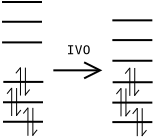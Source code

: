 <?xml version="1.0"?>
<dia:diagram xmlns:dia="http://www.lysator.liu.se/~alla/dia/">
  <dia:layer name="Background" visible="true">
    <dia:object type="Standard - Line" version="0" id="O0">
      <dia:attribute name="obj_pos">
        <dia:point val="3.95,3.05"/>
      </dia:attribute>
      <dia:attribute name="obj_bb">
        <dia:rectangle val="3.9,3;6,3.1"/>
      </dia:attribute>
      <dia:attribute name="conn_endpoints">
        <dia:point val="3.95,3.05"/>
        <dia:point val="5.95,3.05"/>
      </dia:attribute>
      <dia:attribute name="numcp">
        <dia:int val="1"/>
      </dia:attribute>
    </dia:object>
    <dia:object type="Standard - Line" version="0" id="O1">
      <dia:attribute name="obj_pos">
        <dia:point val="4.013,5.025"/>
      </dia:attribute>
      <dia:attribute name="obj_bb">
        <dia:rectangle val="3.962,4.975;6.062,5.075"/>
      </dia:attribute>
      <dia:attribute name="conn_endpoints">
        <dia:point val="4.013,5.025"/>
        <dia:point val="6.013,5.025"/>
      </dia:attribute>
      <dia:attribute name="numcp">
        <dia:int val="1"/>
      </dia:attribute>
    </dia:object>
    <dia:object type="Standard - Line" version="0" id="O2">
      <dia:attribute name="obj_pos">
        <dia:point val="3.997,6.043"/>
      </dia:attribute>
      <dia:attribute name="obj_bb">
        <dia:rectangle val="3.947,5.993;6.047,6.093"/>
      </dia:attribute>
      <dia:attribute name="conn_endpoints">
        <dia:point val="3.997,6.043"/>
        <dia:point val="5.997,6.043"/>
      </dia:attribute>
      <dia:attribute name="numcp">
        <dia:int val="1"/>
      </dia:attribute>
    </dia:object>
    <dia:object type="Standard - Line" version="0" id="O3">
      <dia:attribute name="obj_pos">
        <dia:point val="3.997,7.018"/>
      </dia:attribute>
      <dia:attribute name="obj_bb">
        <dia:rectangle val="3.947,6.968;6.047,7.068"/>
      </dia:attribute>
      <dia:attribute name="conn_endpoints">
        <dia:point val="3.997,7.018"/>
        <dia:point val="5.997,7.018"/>
      </dia:attribute>
      <dia:attribute name="numcp">
        <dia:int val="1"/>
      </dia:attribute>
    </dia:object>
    <dia:object type="Standard - Line" version="0" id="O4">
      <dia:attribute name="obj_pos">
        <dia:point val="3.947,2.018"/>
      </dia:attribute>
      <dia:attribute name="obj_bb">
        <dia:rectangle val="3.897,1.968;5.997,2.068"/>
      </dia:attribute>
      <dia:attribute name="conn_endpoints">
        <dia:point val="3.947,2.018"/>
        <dia:point val="5.947,2.018"/>
      </dia:attribute>
      <dia:attribute name="numcp">
        <dia:int val="1"/>
      </dia:attribute>
    </dia:object>
    <dia:object type="Standard - Line" version="0" id="O5">
      <dia:attribute name="obj_pos">
        <dia:point val="3.947,1.03"/>
      </dia:attribute>
      <dia:attribute name="obj_bb">
        <dia:rectangle val="3.897,0.98;5.997,1.08"/>
      </dia:attribute>
      <dia:attribute name="conn_endpoints">
        <dia:point val="3.947,1.03"/>
        <dia:point val="5.947,1.03"/>
      </dia:attribute>
      <dia:attribute name="numcp">
        <dia:int val="1"/>
      </dia:attribute>
    </dia:object>
    <dia:group>
      <dia:object type="Standard - Line" version="0" id="O6">
        <dia:attribute name="obj_pos">
          <dia:point val="5.117,4.311"/>
        </dia:attribute>
        <dia:attribute name="obj_bb">
          <dia:rectangle val="5.092,4.286;5.142,5.732"/>
        </dia:attribute>
        <dia:attribute name="conn_endpoints">
          <dia:point val="5.117,4.311"/>
          <dia:point val="5.117,5.707"/>
        </dia:attribute>
        <dia:attribute name="numcp">
          <dia:int val="1"/>
        </dia:attribute>
        <dia:attribute name="line_width">
          <dia:real val="0.05"/>
        </dia:attribute>
      </dia:object>
      <dia:object type="Standard - Line" version="0" id="O7">
        <dia:attribute name="obj_pos">
          <dia:point val="4.872,4.302"/>
        </dia:attribute>
        <dia:attribute name="obj_bb">
          <dia:rectangle val="4.845,4.277;4.897,5.732"/>
        </dia:attribute>
        <dia:attribute name="conn_endpoints">
          <dia:point val="4.872,4.302"/>
          <dia:point val="4.87,5.707"/>
        </dia:attribute>
        <dia:attribute name="numcp">
          <dia:int val="1"/>
        </dia:attribute>
        <dia:attribute name="line_width">
          <dia:real val="0.05"/>
        </dia:attribute>
      </dia:object>
      <dia:object type="Standard - Line" version="0" id="O8">
        <dia:attribute name="obj_pos">
          <dia:point val="4.87,4.311"/>
        </dia:attribute>
        <dia:attribute name="obj_bb">
          <dia:rectangle val="4.621,4.292;4.889,4.613"/>
        </dia:attribute>
        <dia:attribute name="conn_endpoints">
          <dia:point val="4.87,4.311"/>
          <dia:point val="4.64,4.594"/>
        </dia:attribute>
        <dia:attribute name="numcp">
          <dia:int val="1"/>
        </dia:attribute>
        <dia:attribute name="line_width">
          <dia:real val="0.05"/>
        </dia:attribute>
      </dia:object>
      <dia:object type="Standard - Line" version="0" id="O9">
        <dia:attribute name="obj_pos">
          <dia:point val="5.331,5.408"/>
        </dia:attribute>
        <dia:attribute name="obj_bb">
          <dia:rectangle val="5.082,5.389;5.35,5.71"/>
        </dia:attribute>
        <dia:attribute name="conn_endpoints">
          <dia:point val="5.331,5.408"/>
          <dia:point val="5.101,5.691"/>
        </dia:attribute>
        <dia:attribute name="numcp">
          <dia:int val="1"/>
        </dia:attribute>
        <dia:attribute name="line_width">
          <dia:real val="0.05"/>
        </dia:attribute>
      </dia:object>
    </dia:group>
    <dia:group>
      <dia:object type="Standard - Line" version="0" id="O10">
        <dia:attribute name="obj_pos">
          <dia:point val="4.677,5.334"/>
        </dia:attribute>
        <dia:attribute name="obj_bb">
          <dia:rectangle val="4.652,5.309;4.702,6.755"/>
        </dia:attribute>
        <dia:attribute name="conn_endpoints">
          <dia:point val="4.677,5.334"/>
          <dia:point val="4.677,6.73"/>
        </dia:attribute>
        <dia:attribute name="numcp">
          <dia:int val="1"/>
        </dia:attribute>
        <dia:attribute name="line_width">
          <dia:real val="0.05"/>
        </dia:attribute>
      </dia:object>
      <dia:object type="Standard - Line" version="0" id="O11">
        <dia:attribute name="obj_pos">
          <dia:point val="4.432,5.325"/>
        </dia:attribute>
        <dia:attribute name="obj_bb">
          <dia:rectangle val="4.405,5.3;4.457,6.755"/>
        </dia:attribute>
        <dia:attribute name="conn_endpoints">
          <dia:point val="4.432,5.325"/>
          <dia:point val="4.43,6.73"/>
        </dia:attribute>
        <dia:attribute name="numcp">
          <dia:int val="1"/>
        </dia:attribute>
        <dia:attribute name="line_width">
          <dia:real val="0.05"/>
        </dia:attribute>
      </dia:object>
      <dia:object type="Standard - Line" version="0" id="O12">
        <dia:attribute name="obj_pos">
          <dia:point val="4.43,5.334"/>
        </dia:attribute>
        <dia:attribute name="obj_bb">
          <dia:rectangle val="4.181,5.314;4.449,5.636"/>
        </dia:attribute>
        <dia:attribute name="conn_endpoints">
          <dia:point val="4.43,5.334"/>
          <dia:point val="4.2,5.617"/>
        </dia:attribute>
        <dia:attribute name="numcp">
          <dia:int val="1"/>
        </dia:attribute>
        <dia:attribute name="line_width">
          <dia:real val="0.05"/>
        </dia:attribute>
      </dia:object>
      <dia:object type="Standard - Line" version="0" id="O13">
        <dia:attribute name="obj_pos">
          <dia:point val="4.891,6.431"/>
        </dia:attribute>
        <dia:attribute name="obj_bb">
          <dia:rectangle val="4.642,6.412;4.911,6.733"/>
        </dia:attribute>
        <dia:attribute name="conn_endpoints">
          <dia:point val="4.891,6.431"/>
          <dia:point val="4.661,6.714"/>
        </dia:attribute>
        <dia:attribute name="numcp">
          <dia:int val="1"/>
        </dia:attribute>
        <dia:attribute name="line_width">
          <dia:real val="0.05"/>
        </dia:attribute>
      </dia:object>
    </dia:group>
    <dia:group>
      <dia:object type="Standard - Line" version="0" id="O14">
        <dia:attribute name="obj_pos">
          <dia:point val="5.49,6.323"/>
        </dia:attribute>
        <dia:attribute name="obj_bb">
          <dia:rectangle val="5.465,6.298;5.515,7.744"/>
        </dia:attribute>
        <dia:attribute name="conn_endpoints">
          <dia:point val="5.49,6.323"/>
          <dia:point val="5.49,7.719"/>
        </dia:attribute>
        <dia:attribute name="numcp">
          <dia:int val="1"/>
        </dia:attribute>
        <dia:attribute name="line_width">
          <dia:real val="0.05"/>
        </dia:attribute>
      </dia:object>
      <dia:object type="Standard - Line" version="0" id="O15">
        <dia:attribute name="obj_pos">
          <dia:point val="5.244,6.315"/>
        </dia:attribute>
        <dia:attribute name="obj_bb">
          <dia:rectangle val="5.218,6.29;5.269,7.744"/>
        </dia:attribute>
        <dia:attribute name="conn_endpoints">
          <dia:point val="5.244,6.315"/>
          <dia:point val="5.243,7.719"/>
        </dia:attribute>
        <dia:attribute name="numcp">
          <dia:int val="1"/>
        </dia:attribute>
        <dia:attribute name="line_width">
          <dia:real val="0.05"/>
        </dia:attribute>
      </dia:object>
      <dia:object type="Standard - Line" version="0" id="O16">
        <dia:attribute name="obj_pos">
          <dia:point val="5.243,6.323"/>
        </dia:attribute>
        <dia:attribute name="obj_bb">
          <dia:rectangle val="4.994,6.304;5.262,6.625"/>
        </dia:attribute>
        <dia:attribute name="conn_endpoints">
          <dia:point val="5.243,6.323"/>
          <dia:point val="5.013,6.606"/>
        </dia:attribute>
        <dia:attribute name="numcp">
          <dia:int val="1"/>
        </dia:attribute>
        <dia:attribute name="line_width">
          <dia:real val="0.05"/>
        </dia:attribute>
      </dia:object>
      <dia:object type="Standard - Line" version="0" id="O17">
        <dia:attribute name="obj_pos">
          <dia:point val="5.704,7.42"/>
        </dia:attribute>
        <dia:attribute name="obj_bb">
          <dia:rectangle val="5.455,7.401;5.723,7.722"/>
        </dia:attribute>
        <dia:attribute name="conn_endpoints">
          <dia:point val="5.704,7.42"/>
          <dia:point val="5.474,7.703"/>
        </dia:attribute>
        <dia:attribute name="numcp">
          <dia:int val="1"/>
        </dia:attribute>
        <dia:attribute name="line_width">
          <dia:real val="0.05"/>
        </dia:attribute>
      </dia:object>
    </dia:group>
    <dia:object type="Standard - Line" version="0" id="O18">
      <dia:attribute name="obj_pos">
        <dia:point val="9.467,3.967"/>
      </dia:attribute>
      <dia:attribute name="obj_bb">
        <dia:rectangle val="9.417,3.917;11.517,4.017"/>
      </dia:attribute>
      <dia:attribute name="conn_endpoints">
        <dia:point val="9.467,3.967"/>
        <dia:point val="11.467,3.967"/>
      </dia:attribute>
      <dia:attribute name="numcp">
        <dia:int val="1"/>
      </dia:attribute>
    </dia:object>
    <dia:object type="Standard - Line" version="0" id="O19">
      <dia:attribute name="obj_pos">
        <dia:point val="9.479,5.042"/>
      </dia:attribute>
      <dia:attribute name="obj_bb">
        <dia:rectangle val="9.429,4.992;11.53,5.092"/>
      </dia:attribute>
      <dia:attribute name="conn_endpoints">
        <dia:point val="9.479,5.042"/>
        <dia:point val="11.479,5.042"/>
      </dia:attribute>
      <dia:attribute name="numcp">
        <dia:int val="1"/>
      </dia:attribute>
    </dia:object>
    <dia:object type="Standard - Line" version="0" id="O20">
      <dia:attribute name="obj_pos">
        <dia:point val="9.464,6.06"/>
      </dia:attribute>
      <dia:attribute name="obj_bb">
        <dia:rectangle val="9.414,6.01;11.514,6.11"/>
      </dia:attribute>
      <dia:attribute name="conn_endpoints">
        <dia:point val="9.464,6.06"/>
        <dia:point val="11.464,6.06"/>
      </dia:attribute>
      <dia:attribute name="numcp">
        <dia:int val="1"/>
      </dia:attribute>
    </dia:object>
    <dia:object type="Standard - Line" version="0" id="O21">
      <dia:attribute name="obj_pos">
        <dia:point val="9.464,7.035"/>
      </dia:attribute>
      <dia:attribute name="obj_bb">
        <dia:rectangle val="9.414,6.985;11.514,7.085"/>
      </dia:attribute>
      <dia:attribute name="conn_endpoints">
        <dia:point val="9.464,7.035"/>
        <dia:point val="11.464,7.035"/>
      </dia:attribute>
      <dia:attribute name="numcp">
        <dia:int val="1"/>
      </dia:attribute>
    </dia:object>
    <dia:object type="Standard - Line" version="0" id="O22">
      <dia:attribute name="obj_pos">
        <dia:point val="9.464,2.935"/>
      </dia:attribute>
      <dia:attribute name="obj_bb">
        <dia:rectangle val="9.414,2.885;11.514,2.985"/>
      </dia:attribute>
      <dia:attribute name="conn_endpoints">
        <dia:point val="9.464,2.935"/>
        <dia:point val="11.464,2.935"/>
      </dia:attribute>
      <dia:attribute name="numcp">
        <dia:int val="1"/>
      </dia:attribute>
    </dia:object>
    <dia:object type="Standard - Line" version="0" id="O23">
      <dia:attribute name="obj_pos">
        <dia:point val="9.464,1.947"/>
      </dia:attribute>
      <dia:attribute name="obj_bb">
        <dia:rectangle val="9.414,1.897;11.514,1.997"/>
      </dia:attribute>
      <dia:attribute name="conn_endpoints">
        <dia:point val="9.464,1.947"/>
        <dia:point val="11.464,1.947"/>
      </dia:attribute>
      <dia:attribute name="numcp">
        <dia:int val="1"/>
      </dia:attribute>
    </dia:object>
    <dia:group>
      <dia:object type="Standard - Line" version="0" id="O24">
        <dia:attribute name="obj_pos">
          <dia:point val="10.584,4.328"/>
        </dia:attribute>
        <dia:attribute name="obj_bb">
          <dia:rectangle val="10.559,4.303;10.609,5.749"/>
        </dia:attribute>
        <dia:attribute name="conn_endpoints">
          <dia:point val="10.584,4.328"/>
          <dia:point val="10.584,5.724"/>
        </dia:attribute>
        <dia:attribute name="numcp">
          <dia:int val="1"/>
        </dia:attribute>
        <dia:attribute name="line_width">
          <dia:real val="0.05"/>
        </dia:attribute>
      </dia:object>
      <dia:object type="Standard - Line" version="0" id="O25">
        <dia:attribute name="obj_pos">
          <dia:point val="10.338,4.319"/>
        </dia:attribute>
        <dia:attribute name="obj_bb">
          <dia:rectangle val="10.312,4.294;10.364,5.749"/>
        </dia:attribute>
        <dia:attribute name="conn_endpoints">
          <dia:point val="10.338,4.319"/>
          <dia:point val="10.337,5.724"/>
        </dia:attribute>
        <dia:attribute name="numcp">
          <dia:int val="1"/>
        </dia:attribute>
        <dia:attribute name="line_width">
          <dia:real val="0.05"/>
        </dia:attribute>
      </dia:object>
      <dia:object type="Standard - Line" version="0" id="O26">
        <dia:attribute name="obj_pos">
          <dia:point val="10.337,4.328"/>
        </dia:attribute>
        <dia:attribute name="obj_bb">
          <dia:rectangle val="10.088,4.308;10.356,4.63"/>
        </dia:attribute>
        <dia:attribute name="conn_endpoints">
          <dia:point val="10.337,4.328"/>
          <dia:point val="10.107,4.611"/>
        </dia:attribute>
        <dia:attribute name="numcp">
          <dia:int val="1"/>
        </dia:attribute>
        <dia:attribute name="line_width">
          <dia:real val="0.05"/>
        </dia:attribute>
      </dia:object>
      <dia:object type="Standard - Line" version="0" id="O27">
        <dia:attribute name="obj_pos">
          <dia:point val="10.798,5.425"/>
        </dia:attribute>
        <dia:attribute name="obj_bb">
          <dia:rectangle val="10.549,5.406;10.817,5.727"/>
        </dia:attribute>
        <dia:attribute name="conn_endpoints">
          <dia:point val="10.798,5.425"/>
          <dia:point val="10.568,5.708"/>
        </dia:attribute>
        <dia:attribute name="numcp">
          <dia:int val="1"/>
        </dia:attribute>
        <dia:attribute name="line_width">
          <dia:real val="0.05"/>
        </dia:attribute>
      </dia:object>
    </dia:group>
    <dia:group>
      <dia:object type="Standard - Line" version="0" id="O28">
        <dia:attribute name="obj_pos">
          <dia:point val="10.144,5.351"/>
        </dia:attribute>
        <dia:attribute name="obj_bb">
          <dia:rectangle val="10.119,5.326;10.169,6.772"/>
        </dia:attribute>
        <dia:attribute name="conn_endpoints">
          <dia:point val="10.144,5.351"/>
          <dia:point val="10.144,6.747"/>
        </dia:attribute>
        <dia:attribute name="numcp">
          <dia:int val="1"/>
        </dia:attribute>
        <dia:attribute name="line_width">
          <dia:real val="0.05"/>
        </dia:attribute>
      </dia:object>
      <dia:object type="Standard - Line" version="0" id="O29">
        <dia:attribute name="obj_pos">
          <dia:point val="9.899,5.342"/>
        </dia:attribute>
        <dia:attribute name="obj_bb">
          <dia:rectangle val="9.872,5.317;9.924,6.772"/>
        </dia:attribute>
        <dia:attribute name="conn_endpoints">
          <dia:point val="9.899,5.342"/>
          <dia:point val="9.897,6.747"/>
        </dia:attribute>
        <dia:attribute name="numcp">
          <dia:int val="1"/>
        </dia:attribute>
        <dia:attribute name="line_width">
          <dia:real val="0.05"/>
        </dia:attribute>
      </dia:object>
      <dia:object type="Standard - Line" version="0" id="O30">
        <dia:attribute name="obj_pos">
          <dia:point val="9.897,5.351"/>
        </dia:attribute>
        <dia:attribute name="obj_bb">
          <dia:rectangle val="9.648,5.331;9.916,5.653"/>
        </dia:attribute>
        <dia:attribute name="conn_endpoints">
          <dia:point val="9.897,5.351"/>
          <dia:point val="9.667,5.633"/>
        </dia:attribute>
        <dia:attribute name="numcp">
          <dia:int val="1"/>
        </dia:attribute>
        <dia:attribute name="line_width">
          <dia:real val="0.05"/>
        </dia:attribute>
      </dia:object>
      <dia:object type="Standard - Line" version="0" id="O31">
        <dia:attribute name="obj_pos">
          <dia:point val="10.358,6.448"/>
        </dia:attribute>
        <dia:attribute name="obj_bb">
          <dia:rectangle val="10.109,6.428;10.377,6.75"/>
        </dia:attribute>
        <dia:attribute name="conn_endpoints">
          <dia:point val="10.358,6.448"/>
          <dia:point val="10.128,6.731"/>
        </dia:attribute>
        <dia:attribute name="numcp">
          <dia:int val="1"/>
        </dia:attribute>
        <dia:attribute name="line_width">
          <dia:real val="0.05"/>
        </dia:attribute>
      </dia:object>
    </dia:group>
    <dia:group>
      <dia:object type="Standard - Line" version="0" id="O32">
        <dia:attribute name="obj_pos">
          <dia:point val="10.957,6.34"/>
        </dia:attribute>
        <dia:attribute name="obj_bb">
          <dia:rectangle val="10.932,6.315;10.982,7.761"/>
        </dia:attribute>
        <dia:attribute name="conn_endpoints">
          <dia:point val="10.957,6.34"/>
          <dia:point val="10.957,7.736"/>
        </dia:attribute>
        <dia:attribute name="numcp">
          <dia:int val="1"/>
        </dia:attribute>
        <dia:attribute name="line_width">
          <dia:real val="0.05"/>
        </dia:attribute>
      </dia:object>
      <dia:object type="Standard - Line" version="0" id="O33">
        <dia:attribute name="obj_pos">
          <dia:point val="10.711,6.332"/>
        </dia:attribute>
        <dia:attribute name="obj_bb">
          <dia:rectangle val="10.685,6.307;10.736,7.761"/>
        </dia:attribute>
        <dia:attribute name="conn_endpoints">
          <dia:point val="10.711,6.332"/>
          <dia:point val="10.71,7.736"/>
        </dia:attribute>
        <dia:attribute name="numcp">
          <dia:int val="1"/>
        </dia:attribute>
        <dia:attribute name="line_width">
          <dia:real val="0.05"/>
        </dia:attribute>
      </dia:object>
      <dia:object type="Standard - Line" version="0" id="O34">
        <dia:attribute name="obj_pos">
          <dia:point val="10.71,6.34"/>
        </dia:attribute>
        <dia:attribute name="obj_bb">
          <dia:rectangle val="10.461,6.321;10.729,6.642"/>
        </dia:attribute>
        <dia:attribute name="conn_endpoints">
          <dia:point val="10.71,6.34"/>
          <dia:point val="10.48,6.623"/>
        </dia:attribute>
        <dia:attribute name="numcp">
          <dia:int val="1"/>
        </dia:attribute>
        <dia:attribute name="line_width">
          <dia:real val="0.05"/>
        </dia:attribute>
      </dia:object>
      <dia:object type="Standard - Line" version="0" id="O35">
        <dia:attribute name="obj_pos">
          <dia:point val="11.171,7.437"/>
        </dia:attribute>
        <dia:attribute name="obj_bb">
          <dia:rectangle val="10.922,7.418;11.19,7.739"/>
        </dia:attribute>
        <dia:attribute name="conn_endpoints">
          <dia:point val="11.171,7.437"/>
          <dia:point val="10.941,7.72"/>
        </dia:attribute>
        <dia:attribute name="numcp">
          <dia:int val="1"/>
        </dia:attribute>
        <dia:attribute name="line_width">
          <dia:real val="0.05"/>
        </dia:attribute>
      </dia:object>
    </dia:group>
    <dia:object type="Standard - Line" version="0" id="O36">
      <dia:attribute name="obj_pos">
        <dia:point val="6.514,4.447"/>
      </dia:attribute>
      <dia:attribute name="obj_bb">
        <dia:rectangle val="6.464,3.647;9.014,5.247"/>
      </dia:attribute>
      <dia:attribute name="conn_endpoints">
        <dia:point val="6.514,4.447"/>
        <dia:point val="8.964,4.447"/>
      </dia:attribute>
      <dia:attribute name="numcp">
        <dia:int val="1"/>
      </dia:attribute>
      <dia:attribute name="line_width">
        <dia:real val="0.1"/>
      </dia:attribute>
      <dia:attribute name="end_arrow">
        <dia:enum val="1"/>
      </dia:attribute>
      <dia:attribute name="end_arrow_length">
        <dia:real val="0.8"/>
      </dia:attribute>
      <dia:attribute name="end_arrow_width">
        <dia:real val="0.8"/>
      </dia:attribute>
    </dia:object>
    <dia:object type="Standard - Text" version="0" id="O37">
      <dia:attribute name="obj_pos">
        <dia:point val="7.764,3.647"/>
      </dia:attribute>
      <dia:attribute name="obj_bb">
        <dia:rectangle val="6.758,2.953;8.77,3.753"/>
      </dia:attribute>
      <dia:attribute name="text">
        <dia:composite type="text">
          <dia:attribute name="string">
            <dia:string>#IVO#</dia:string>
          </dia:attribute>
          <dia:attribute name="font">
            <dia:font name="Courier"/>
          </dia:attribute>
          <dia:attribute name="height">
            <dia:real val="0.8"/>
          </dia:attribute>
          <dia:attribute name="pos">
            <dia:point val="7.764,3.647"/>
          </dia:attribute>
          <dia:attribute name="color">
            <dia:color val="#000000"/>
          </dia:attribute>
          <dia:attribute name="alignment">
            <dia:enum val="1"/>
          </dia:attribute>
        </dia:composite>
      </dia:attribute>
    </dia:object>
  </dia:layer>
</dia:diagram>
